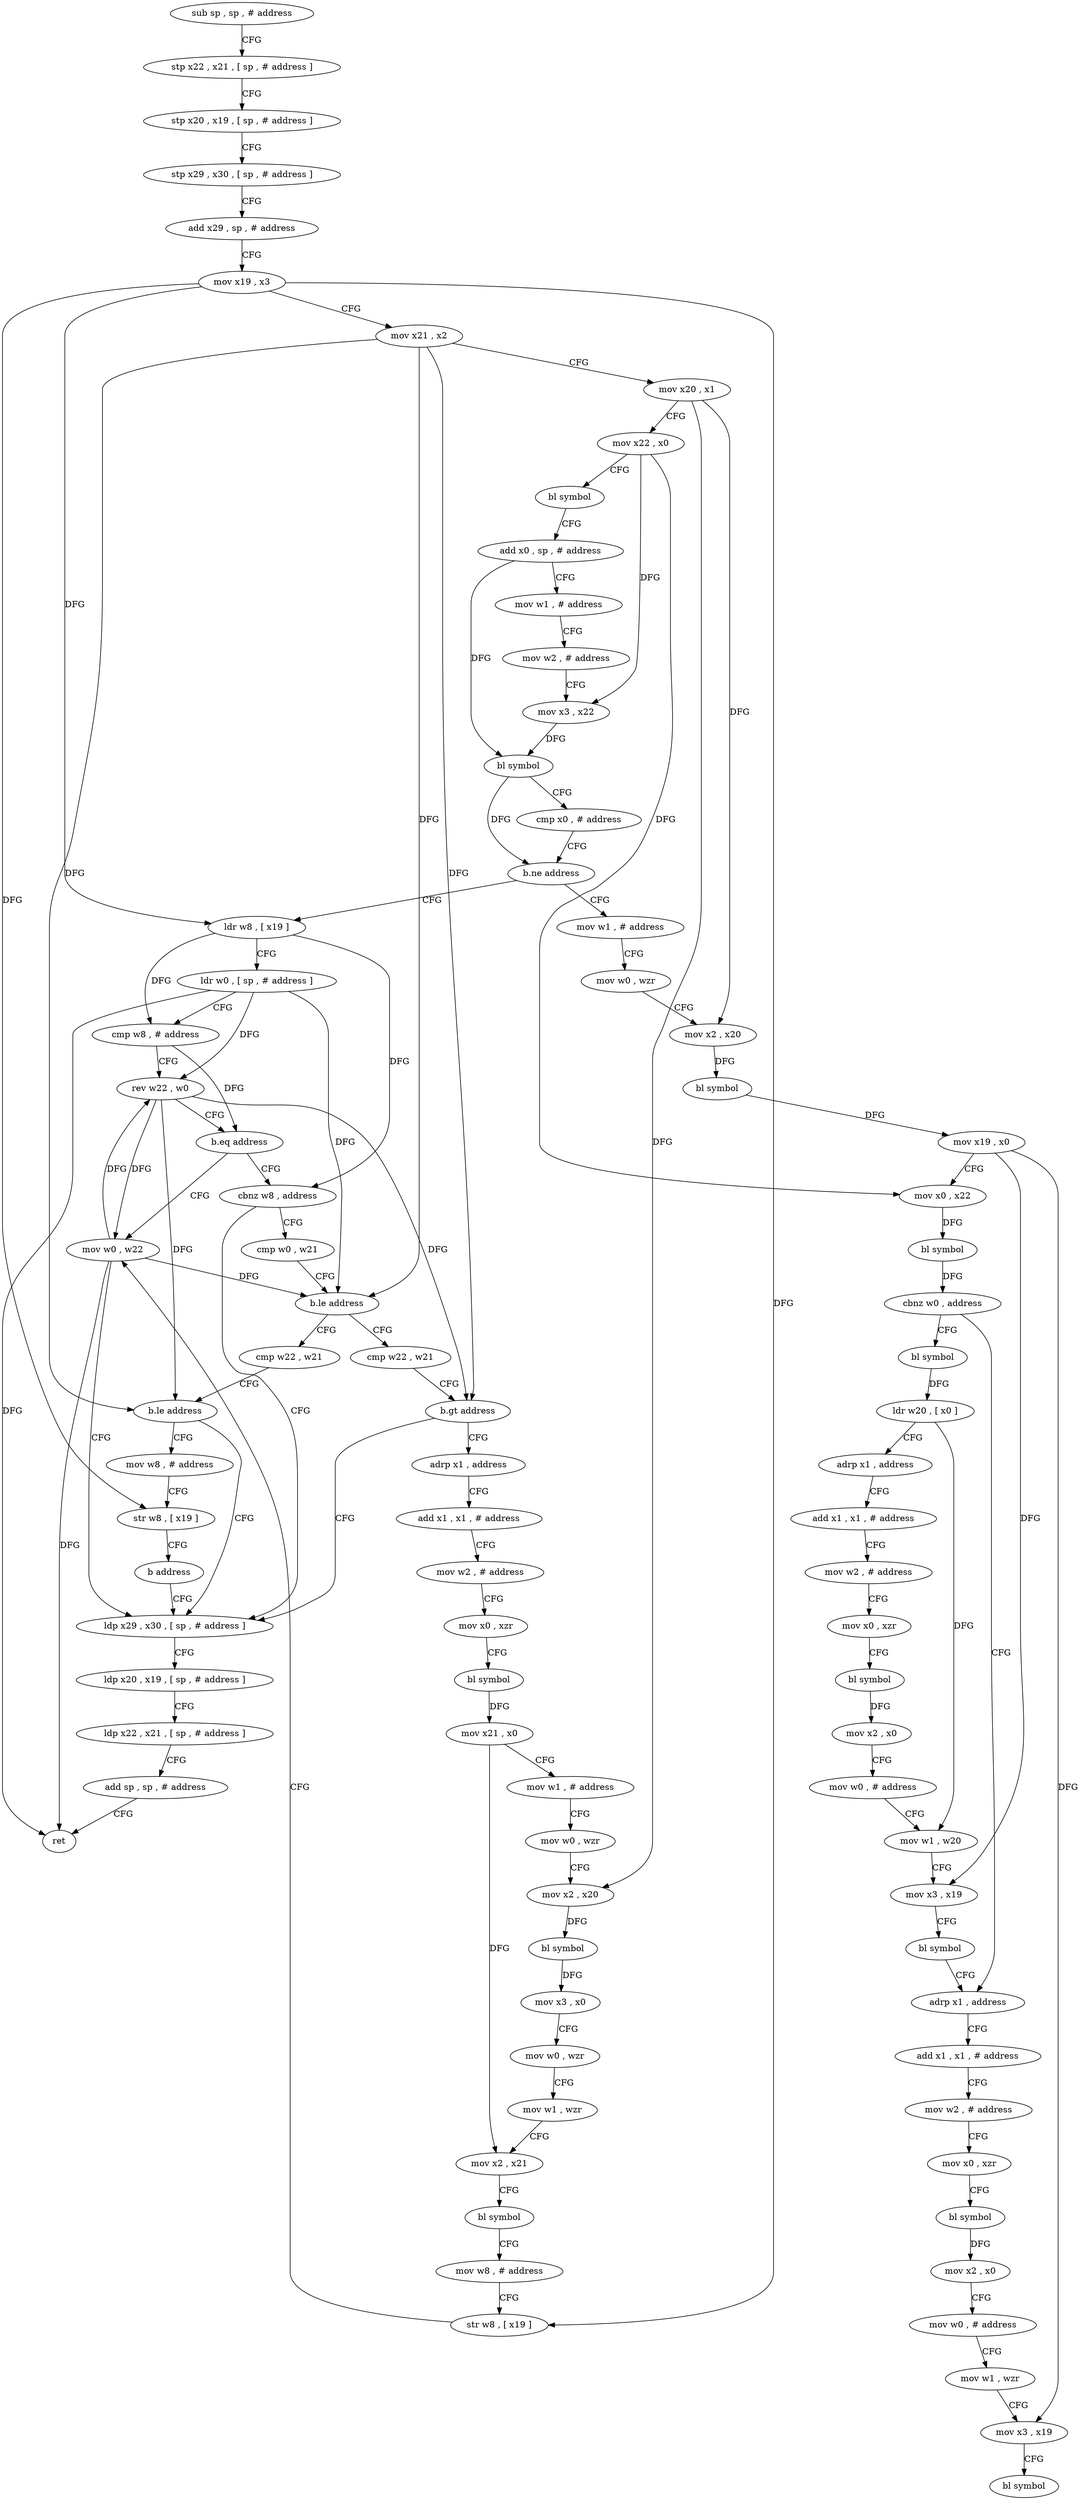 digraph "func" {
"4212748" [label = "sub sp , sp , # address" ]
"4212752" [label = "stp x22 , x21 , [ sp , # address ]" ]
"4212756" [label = "stp x20 , x19 , [ sp , # address ]" ]
"4212760" [label = "stp x29 , x30 , [ sp , # address ]" ]
"4212764" [label = "add x29 , sp , # address" ]
"4212768" [label = "mov x19 , x3" ]
"4212772" [label = "mov x21 , x2" ]
"4212776" [label = "mov x20 , x1" ]
"4212780" [label = "mov x22 , x0" ]
"4212784" [label = "bl symbol" ]
"4212788" [label = "add x0 , sp , # address" ]
"4212792" [label = "mov w1 , # address" ]
"4212796" [label = "mov w2 , # address" ]
"4212800" [label = "mov x3 , x22" ]
"4212804" [label = "bl symbol" ]
"4212808" [label = "cmp x0 , # address" ]
"4212812" [label = "b.ne address" ]
"4212968" [label = "mov w1 , # address" ]
"4212816" [label = "ldr w8 , [ x19 ]" ]
"4212972" [label = "mov w0 , wzr" ]
"4212976" [label = "mov x2 , x20" ]
"4212980" [label = "bl symbol" ]
"4212984" [label = "mov x19 , x0" ]
"4212988" [label = "mov x0 , x22" ]
"4212992" [label = "bl symbol" ]
"4212996" [label = "cbnz w0 , address" ]
"4213048" [label = "adrp x1 , address" ]
"4213000" [label = "bl symbol" ]
"4212820" [label = "ldr w0 , [ sp , # address ]" ]
"4212824" [label = "cmp w8 , # address" ]
"4212828" [label = "rev w22 , w0" ]
"4212832" [label = "b.eq address" ]
"4212924" [label = "mov w0 , w22" ]
"4212836" [label = "cbnz w8 , address" ]
"4213052" [label = "add x1 , x1 , # address" ]
"4213056" [label = "mov w2 , # address" ]
"4213060" [label = "mov x0 , xzr" ]
"4213064" [label = "bl symbol" ]
"4213068" [label = "mov x2 , x0" ]
"4213072" [label = "mov w0 , # address" ]
"4213076" [label = "mov w1 , wzr" ]
"4213080" [label = "mov x3 , x19" ]
"4213084" [label = "bl symbol" ]
"4213004" [label = "ldr w20 , [ x0 ]" ]
"4213008" [label = "adrp x1 , address" ]
"4213012" [label = "add x1 , x1 , # address" ]
"4213016" [label = "mov w2 , # address" ]
"4213020" [label = "mov x0 , xzr" ]
"4213024" [label = "bl symbol" ]
"4213028" [label = "mov x2 , x0" ]
"4213032" [label = "mov w0 , # address" ]
"4213036" [label = "mov w1 , w20" ]
"4213040" [label = "mov x3 , x19" ]
"4213044" [label = "bl symbol" ]
"4212928" [label = "ldp x29 , x30 , [ sp , # address ]" ]
"4212840" [label = "cmp w0 , w21" ]
"4212932" [label = "ldp x20 , x19 , [ sp , # address ]" ]
"4212936" [label = "ldp x22 , x21 , [ sp , # address ]" ]
"4212940" [label = "add sp , sp , # address" ]
"4212944" [label = "ret" ]
"4212844" [label = "b.le address" ]
"4212948" [label = "cmp w22 , w21" ]
"4212848" [label = "cmp w22 , w21" ]
"4212952" [label = "b.le address" ]
"4212956" [label = "mov w8 , # address" ]
"4212852" [label = "b.gt address" ]
"4212856" [label = "adrp x1 , address" ]
"4212960" [label = "str w8 , [ x19 ]" ]
"4212964" [label = "b address" ]
"4212860" [label = "add x1 , x1 , # address" ]
"4212864" [label = "mov w2 , # address" ]
"4212868" [label = "mov x0 , xzr" ]
"4212872" [label = "bl symbol" ]
"4212876" [label = "mov x21 , x0" ]
"4212880" [label = "mov w1 , # address" ]
"4212884" [label = "mov w0 , wzr" ]
"4212888" [label = "mov x2 , x20" ]
"4212892" [label = "bl symbol" ]
"4212896" [label = "mov x3 , x0" ]
"4212900" [label = "mov w0 , wzr" ]
"4212904" [label = "mov w1 , wzr" ]
"4212908" [label = "mov x2 , x21" ]
"4212912" [label = "bl symbol" ]
"4212916" [label = "mov w8 , # address" ]
"4212920" [label = "str w8 , [ x19 ]" ]
"4212748" -> "4212752" [ label = "CFG" ]
"4212752" -> "4212756" [ label = "CFG" ]
"4212756" -> "4212760" [ label = "CFG" ]
"4212760" -> "4212764" [ label = "CFG" ]
"4212764" -> "4212768" [ label = "CFG" ]
"4212768" -> "4212772" [ label = "CFG" ]
"4212768" -> "4212816" [ label = "DFG" ]
"4212768" -> "4212960" [ label = "DFG" ]
"4212768" -> "4212920" [ label = "DFG" ]
"4212772" -> "4212776" [ label = "CFG" ]
"4212772" -> "4212844" [ label = "DFG" ]
"4212772" -> "4212952" [ label = "DFG" ]
"4212772" -> "4212852" [ label = "DFG" ]
"4212776" -> "4212780" [ label = "CFG" ]
"4212776" -> "4212976" [ label = "DFG" ]
"4212776" -> "4212888" [ label = "DFG" ]
"4212780" -> "4212784" [ label = "CFG" ]
"4212780" -> "4212800" [ label = "DFG" ]
"4212780" -> "4212988" [ label = "DFG" ]
"4212784" -> "4212788" [ label = "CFG" ]
"4212788" -> "4212792" [ label = "CFG" ]
"4212788" -> "4212804" [ label = "DFG" ]
"4212792" -> "4212796" [ label = "CFG" ]
"4212796" -> "4212800" [ label = "CFG" ]
"4212800" -> "4212804" [ label = "DFG" ]
"4212804" -> "4212808" [ label = "CFG" ]
"4212804" -> "4212812" [ label = "DFG" ]
"4212808" -> "4212812" [ label = "CFG" ]
"4212812" -> "4212968" [ label = "CFG" ]
"4212812" -> "4212816" [ label = "CFG" ]
"4212968" -> "4212972" [ label = "CFG" ]
"4212816" -> "4212820" [ label = "CFG" ]
"4212816" -> "4212824" [ label = "DFG" ]
"4212816" -> "4212836" [ label = "DFG" ]
"4212972" -> "4212976" [ label = "CFG" ]
"4212976" -> "4212980" [ label = "DFG" ]
"4212980" -> "4212984" [ label = "DFG" ]
"4212984" -> "4212988" [ label = "CFG" ]
"4212984" -> "4213080" [ label = "DFG" ]
"4212984" -> "4213040" [ label = "DFG" ]
"4212988" -> "4212992" [ label = "DFG" ]
"4212992" -> "4212996" [ label = "DFG" ]
"4212996" -> "4213048" [ label = "CFG" ]
"4212996" -> "4213000" [ label = "CFG" ]
"4213048" -> "4213052" [ label = "CFG" ]
"4213000" -> "4213004" [ label = "DFG" ]
"4212820" -> "4212824" [ label = "CFG" ]
"4212820" -> "4212828" [ label = "DFG" ]
"4212820" -> "4212944" [ label = "DFG" ]
"4212820" -> "4212844" [ label = "DFG" ]
"4212824" -> "4212828" [ label = "CFG" ]
"4212824" -> "4212832" [ label = "DFG" ]
"4212828" -> "4212832" [ label = "CFG" ]
"4212828" -> "4212924" [ label = "DFG" ]
"4212828" -> "4212952" [ label = "DFG" ]
"4212828" -> "4212852" [ label = "DFG" ]
"4212832" -> "4212924" [ label = "CFG" ]
"4212832" -> "4212836" [ label = "CFG" ]
"4212924" -> "4212928" [ label = "CFG" ]
"4212924" -> "4212828" [ label = "DFG" ]
"4212924" -> "4212944" [ label = "DFG" ]
"4212924" -> "4212844" [ label = "DFG" ]
"4212836" -> "4212928" [ label = "CFG" ]
"4212836" -> "4212840" [ label = "CFG" ]
"4213052" -> "4213056" [ label = "CFG" ]
"4213056" -> "4213060" [ label = "CFG" ]
"4213060" -> "4213064" [ label = "CFG" ]
"4213064" -> "4213068" [ label = "DFG" ]
"4213068" -> "4213072" [ label = "CFG" ]
"4213072" -> "4213076" [ label = "CFG" ]
"4213076" -> "4213080" [ label = "CFG" ]
"4213080" -> "4213084" [ label = "CFG" ]
"4213004" -> "4213008" [ label = "CFG" ]
"4213004" -> "4213036" [ label = "DFG" ]
"4213008" -> "4213012" [ label = "CFG" ]
"4213012" -> "4213016" [ label = "CFG" ]
"4213016" -> "4213020" [ label = "CFG" ]
"4213020" -> "4213024" [ label = "CFG" ]
"4213024" -> "4213028" [ label = "DFG" ]
"4213028" -> "4213032" [ label = "CFG" ]
"4213032" -> "4213036" [ label = "CFG" ]
"4213036" -> "4213040" [ label = "CFG" ]
"4213040" -> "4213044" [ label = "CFG" ]
"4213044" -> "4213048" [ label = "CFG" ]
"4212928" -> "4212932" [ label = "CFG" ]
"4212840" -> "4212844" [ label = "CFG" ]
"4212932" -> "4212936" [ label = "CFG" ]
"4212936" -> "4212940" [ label = "CFG" ]
"4212940" -> "4212944" [ label = "CFG" ]
"4212844" -> "4212948" [ label = "CFG" ]
"4212844" -> "4212848" [ label = "CFG" ]
"4212948" -> "4212952" [ label = "CFG" ]
"4212848" -> "4212852" [ label = "CFG" ]
"4212952" -> "4212928" [ label = "CFG" ]
"4212952" -> "4212956" [ label = "CFG" ]
"4212956" -> "4212960" [ label = "CFG" ]
"4212852" -> "4212928" [ label = "CFG" ]
"4212852" -> "4212856" [ label = "CFG" ]
"4212856" -> "4212860" [ label = "CFG" ]
"4212960" -> "4212964" [ label = "CFG" ]
"4212964" -> "4212928" [ label = "CFG" ]
"4212860" -> "4212864" [ label = "CFG" ]
"4212864" -> "4212868" [ label = "CFG" ]
"4212868" -> "4212872" [ label = "CFG" ]
"4212872" -> "4212876" [ label = "DFG" ]
"4212876" -> "4212880" [ label = "CFG" ]
"4212876" -> "4212908" [ label = "DFG" ]
"4212880" -> "4212884" [ label = "CFG" ]
"4212884" -> "4212888" [ label = "CFG" ]
"4212888" -> "4212892" [ label = "DFG" ]
"4212892" -> "4212896" [ label = "DFG" ]
"4212896" -> "4212900" [ label = "CFG" ]
"4212900" -> "4212904" [ label = "CFG" ]
"4212904" -> "4212908" [ label = "CFG" ]
"4212908" -> "4212912" [ label = "CFG" ]
"4212912" -> "4212916" [ label = "CFG" ]
"4212916" -> "4212920" [ label = "CFG" ]
"4212920" -> "4212924" [ label = "CFG" ]
}
